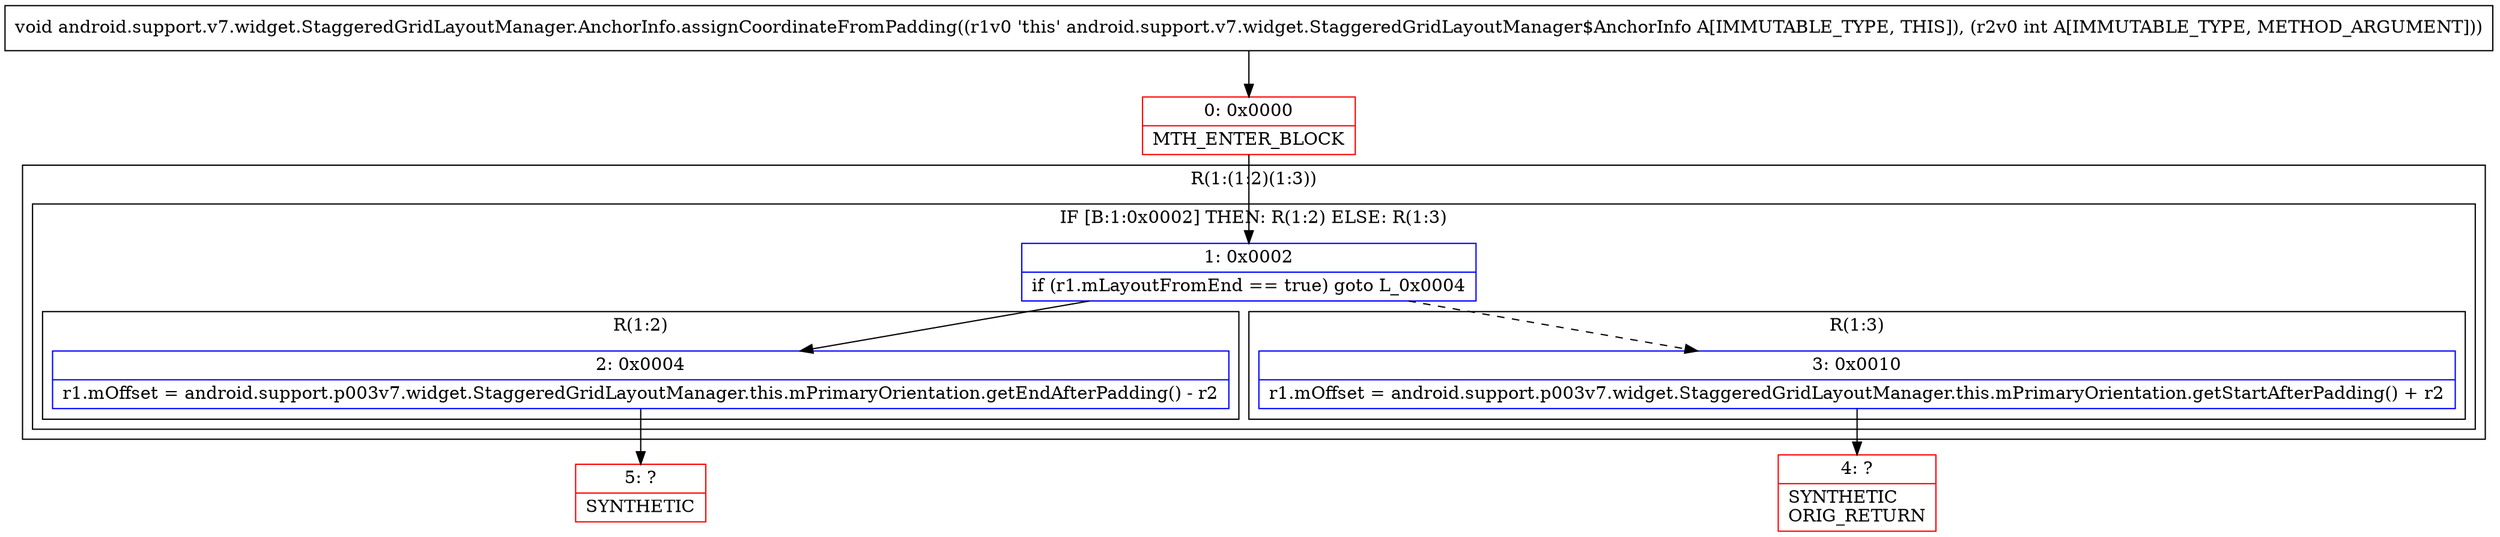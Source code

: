 digraph "CFG forandroid.support.v7.widget.StaggeredGridLayoutManager.AnchorInfo.assignCoordinateFromPadding(I)V" {
subgraph cluster_Region_1708792484 {
label = "R(1:(1:2)(1:3))";
node [shape=record,color=blue];
subgraph cluster_IfRegion_1821338098 {
label = "IF [B:1:0x0002] THEN: R(1:2) ELSE: R(1:3)";
node [shape=record,color=blue];
Node_1 [shape=record,label="{1\:\ 0x0002|if (r1.mLayoutFromEnd == true) goto L_0x0004\l}"];
subgraph cluster_Region_1584960569 {
label = "R(1:2)";
node [shape=record,color=blue];
Node_2 [shape=record,label="{2\:\ 0x0004|r1.mOffset = android.support.p003v7.widget.StaggeredGridLayoutManager.this.mPrimaryOrientation.getEndAfterPadding() \- r2\l}"];
}
subgraph cluster_Region_1578626882 {
label = "R(1:3)";
node [shape=record,color=blue];
Node_3 [shape=record,label="{3\:\ 0x0010|r1.mOffset = android.support.p003v7.widget.StaggeredGridLayoutManager.this.mPrimaryOrientation.getStartAfterPadding() + r2\l}"];
}
}
}
Node_0 [shape=record,color=red,label="{0\:\ 0x0000|MTH_ENTER_BLOCK\l}"];
Node_4 [shape=record,color=red,label="{4\:\ ?|SYNTHETIC\lORIG_RETURN\l}"];
Node_5 [shape=record,color=red,label="{5\:\ ?|SYNTHETIC\l}"];
MethodNode[shape=record,label="{void android.support.v7.widget.StaggeredGridLayoutManager.AnchorInfo.assignCoordinateFromPadding((r1v0 'this' android.support.v7.widget.StaggeredGridLayoutManager$AnchorInfo A[IMMUTABLE_TYPE, THIS]), (r2v0 int A[IMMUTABLE_TYPE, METHOD_ARGUMENT])) }"];
MethodNode -> Node_0;
Node_1 -> Node_2;
Node_1 -> Node_3[style=dashed];
Node_2 -> Node_5;
Node_3 -> Node_4;
Node_0 -> Node_1;
}

